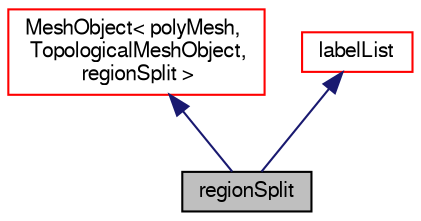 digraph "regionSplit"
{
  bgcolor="transparent";
  edge [fontname="FreeSans",fontsize="10",labelfontname="FreeSans",labelfontsize="10"];
  node [fontname="FreeSans",fontsize="10",shape=record];
  Node11 [label="regionSplit",height=0.2,width=0.4,color="black", fillcolor="grey75", style="filled", fontcolor="black"];
  Node12 -> Node11 [dir="back",color="midnightblue",fontsize="10",style="solid",fontname="FreeSans"];
  Node12 [label="MeshObject\< polyMesh,\l TopologicalMeshObject,\l regionSplit \>",height=0.2,width=0.4,color="red",URL="$a27138.html"];
  Node33 -> Node11 [dir="back",color="midnightblue",fontsize="10",style="solid",fontname="FreeSans"];
  Node33 [label="labelList",height=0.2,width=0.4,color="red",URL="$a25694.html",tooltip="A 1D array of objects of type <T>, where the size of the vector is known and used for subscript bound..."];
}
